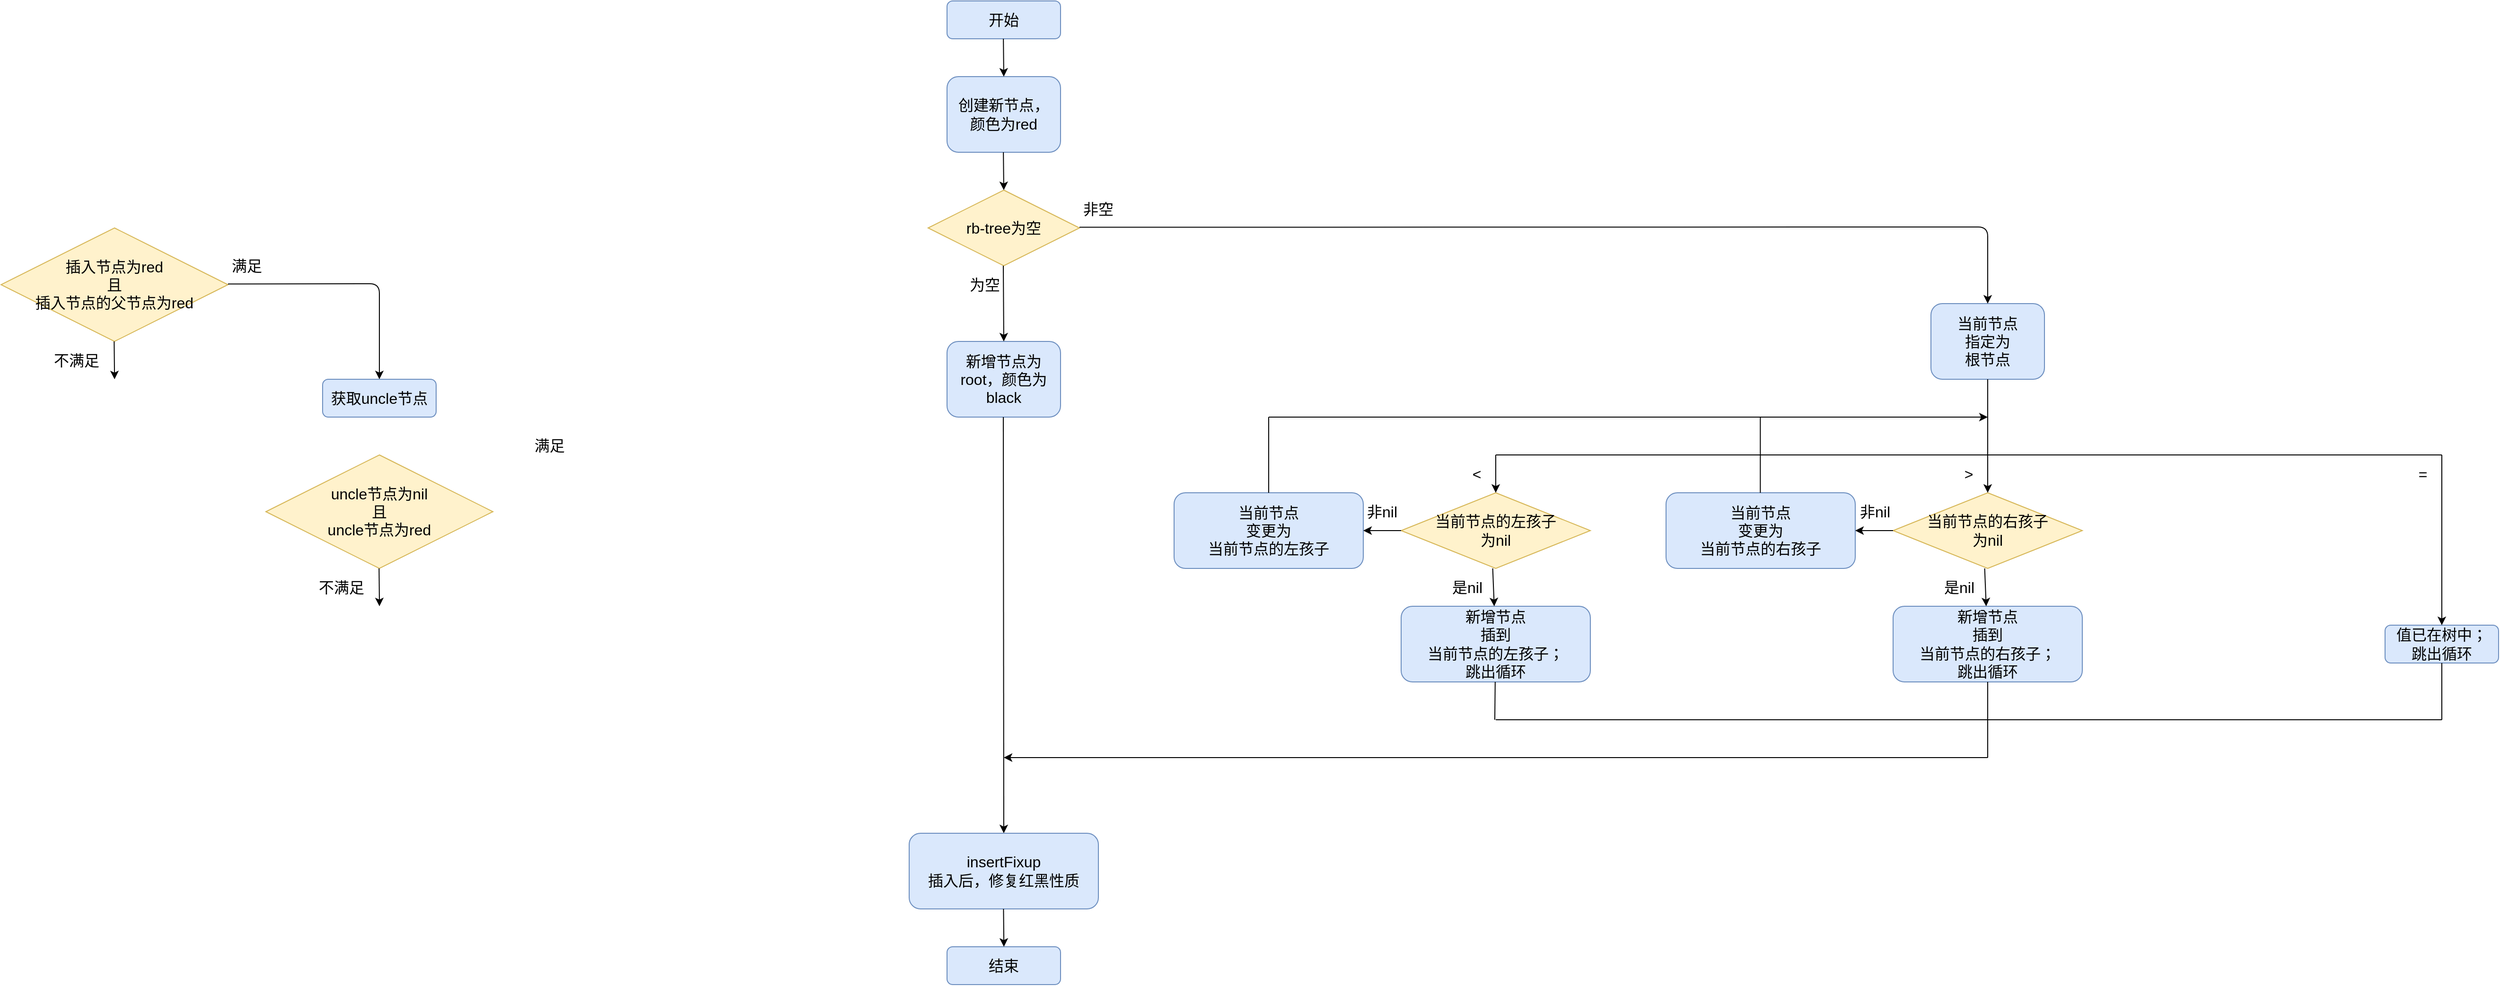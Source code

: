 <mxfile version="13.9.9" type="device"><diagram id="G1AAYBSZMbsLSA8X_izn" name="第 1 页"><mxGraphModel dx="2500" dy="967" grid="1" gridSize="10" guides="1" tooltips="1" connect="1" arrows="1" fold="1" page="1" pageScale="1" pageWidth="827" pageHeight="1169" math="0" shadow="0"><root><mxCell id="0"/><mxCell id="1" parent="0"/><mxCell id="yGH0gJDgeXrS2-3ixppu-1" value="&lt;font style=&quot;font-size: 16px&quot;&gt;开始&lt;/font&gt;" style="rounded=1;whiteSpace=wrap;html=1;fillColor=#dae8fc;strokeColor=#6c8ebf;" vertex="1" parent="1"><mxGeometry x="280" width="120" height="40" as="geometry"/></mxCell><mxCell id="yGH0gJDgeXrS2-3ixppu-2" value="&lt;font style=&quot;font-size: 16px&quot;&gt;结束&lt;/font&gt;" style="rounded=1;whiteSpace=wrap;html=1;fillColor=#dae8fc;strokeColor=#6c8ebf;" vertex="1" parent="1"><mxGeometry x="280" y="1000" width="120" height="40" as="geometry"/></mxCell><mxCell id="yGH0gJDgeXrS2-3ixppu-3" value="&lt;font style=&quot;font-size: 16px&quot;&gt;rb-tree为空&lt;/font&gt;" style="rhombus;whiteSpace=wrap;html=1;fillColor=#fff2cc;strokeColor=#d6b656;" vertex="1" parent="1"><mxGeometry x="260" y="200" width="160" height="80" as="geometry"/></mxCell><mxCell id="yGH0gJDgeXrS2-3ixppu-5" value="&lt;font style=&quot;font-size: 16px&quot;&gt;新增节点为root，颜色为black&lt;/font&gt;" style="rounded=1;whiteSpace=wrap;html=1;fillColor=#dae8fc;strokeColor=#6c8ebf;" vertex="1" parent="1"><mxGeometry x="280" y="360" width="120" height="80" as="geometry"/></mxCell><mxCell id="yGH0gJDgeXrS2-3ixppu-8" value="&lt;font style=&quot;font-size: 16px&quot;&gt;值已在树中；&lt;br&gt;跳出循环&lt;br&gt;&lt;/font&gt;" style="rounded=1;whiteSpace=wrap;html=1;fillColor=#dae8fc;strokeColor=#6c8ebf;" vertex="1" parent="1"><mxGeometry x="1800" y="660" width="120" height="40" as="geometry"/></mxCell><mxCell id="yGH0gJDgeXrS2-3ixppu-9" value="&lt;span style=&quot;font-size: 16px&quot;&gt;当前节点&lt;br&gt;指定为&lt;br&gt;根节点&lt;/span&gt;" style="rounded=1;whiteSpace=wrap;html=1;fillColor=#dae8fc;strokeColor=#6c8ebf;" vertex="1" parent="1"><mxGeometry x="1320" y="320" width="120" height="80" as="geometry"/></mxCell><mxCell id="yGH0gJDgeXrS2-3ixppu-10" value="&lt;font style=&quot;font-size: 16px&quot;&gt;当前节点的左孩子&lt;br&gt;为nil&lt;/font&gt;" style="rhombus;whiteSpace=wrap;html=1;fillColor=#fff2cc;strokeColor=#d6b656;" vertex="1" parent="1"><mxGeometry x="760" y="520" width="200" height="80" as="geometry"/></mxCell><mxCell id="yGH0gJDgeXrS2-3ixppu-11" value="&lt;font style=&quot;font-size: 16px&quot;&gt;新增节点&lt;br&gt;插到&lt;br&gt;当前节点的左孩子；&lt;br&gt;跳出循环&lt;br&gt;&lt;/font&gt;" style="rounded=1;whiteSpace=wrap;html=1;fillColor=#dae8fc;strokeColor=#6c8ebf;" vertex="1" parent="1"><mxGeometry x="760" y="640" width="200" height="80" as="geometry"/></mxCell><mxCell id="yGH0gJDgeXrS2-3ixppu-12" value="&lt;font style=&quot;font-size: 16px&quot;&gt;当前节点&lt;br&gt;变更为&lt;br&gt;当前节点的左孩子&lt;br&gt;&lt;/font&gt;" style="rounded=1;whiteSpace=wrap;html=1;fillColor=#dae8fc;strokeColor=#6c8ebf;" vertex="1" parent="1"><mxGeometry x="520" y="520" width="200" height="80" as="geometry"/></mxCell><mxCell id="yGH0gJDgeXrS2-3ixppu-13" value="" style="endArrow=classic;html=1;exitX=0.484;exitY=0.999;exitDx=0;exitDy=0;exitPerimeter=0;" edge="1" parent="1" source="yGH0gJDgeXrS2-3ixppu-10" target="yGH0gJDgeXrS2-3ixppu-11"><mxGeometry width="50" height="50" relative="1" as="geometry"><mxPoint x="750" y="660" as="sourcePoint"/><mxPoint x="800" y="610" as="targetPoint"/></mxGeometry></mxCell><mxCell id="yGH0gJDgeXrS2-3ixppu-14" value="" style="endArrow=classic;html=1;entryX=1;entryY=0.5;entryDx=0;entryDy=0;" edge="1" parent="1" source="yGH0gJDgeXrS2-3ixppu-10" target="yGH0gJDgeXrS2-3ixppu-12"><mxGeometry width="50" height="50" relative="1" as="geometry"><mxPoint x="866.8" y="609.92" as="sourcePoint"/><mxPoint x="868.402" y="650.0" as="targetPoint"/></mxGeometry></mxCell><mxCell id="yGH0gJDgeXrS2-3ixppu-15" value="&lt;font style=&quot;font-size: 16px&quot;&gt;当前节点的右孩子&lt;br&gt;为nil&lt;/font&gt;" style="rhombus;whiteSpace=wrap;html=1;fillColor=#fff2cc;strokeColor=#d6b656;" vertex="1" parent="1"><mxGeometry x="1280" y="520" width="200" height="80" as="geometry"/></mxCell><mxCell id="yGH0gJDgeXrS2-3ixppu-16" value="&lt;font style=&quot;font-size: 16px&quot;&gt;新增节点&lt;br&gt;插到&lt;br&gt;当前节点的右孩子；&lt;br&gt;跳出循环&lt;br&gt;&lt;/font&gt;" style="rounded=1;whiteSpace=wrap;html=1;fillColor=#dae8fc;strokeColor=#6c8ebf;" vertex="1" parent="1"><mxGeometry x="1280" y="640" width="200" height="80" as="geometry"/></mxCell><mxCell id="yGH0gJDgeXrS2-3ixppu-17" value="&lt;font style=&quot;font-size: 16px&quot;&gt;当前节点&lt;br&gt;变更为&lt;br&gt;当前节点的右孩子&lt;br&gt;&lt;/font&gt;" style="rounded=1;whiteSpace=wrap;html=1;fillColor=#dae8fc;strokeColor=#6c8ebf;" vertex="1" parent="1"><mxGeometry x="1040" y="520" width="200" height="80" as="geometry"/></mxCell><mxCell id="yGH0gJDgeXrS2-3ixppu-18" value="" style="endArrow=classic;html=1;exitX=0.484;exitY=0.999;exitDx=0;exitDy=0;exitPerimeter=0;" edge="1" parent="1" source="yGH0gJDgeXrS2-3ixppu-15" target="yGH0gJDgeXrS2-3ixppu-16"><mxGeometry width="50" height="50" relative="1" as="geometry"><mxPoint x="1270" y="660" as="sourcePoint"/><mxPoint x="1320" y="610" as="targetPoint"/></mxGeometry></mxCell><mxCell id="yGH0gJDgeXrS2-3ixppu-19" value="" style="endArrow=classic;html=1;entryX=1;entryY=0.5;entryDx=0;entryDy=0;" edge="1" parent="1" source="yGH0gJDgeXrS2-3ixppu-15" target="yGH0gJDgeXrS2-3ixppu-17"><mxGeometry width="50" height="50" relative="1" as="geometry"><mxPoint x="1386.8" y="609.92" as="sourcePoint"/><mxPoint x="1388.402" y="650.0" as="targetPoint"/></mxGeometry></mxCell><mxCell id="yGH0gJDgeXrS2-3ixppu-20" value="" style="endArrow=none;html=1;exitX=0.5;exitY=0;exitDx=0;exitDy=0;" edge="1" parent="1" source="yGH0gJDgeXrS2-3ixppu-12"><mxGeometry width="50" height="50" relative="1" as="geometry"><mxPoint x="1260" y="630" as="sourcePoint"/><mxPoint x="620" y="440" as="targetPoint"/></mxGeometry></mxCell><mxCell id="yGH0gJDgeXrS2-3ixppu-24" value="" style="endArrow=classic;html=1;" edge="1" parent="1" target="yGH0gJDgeXrS2-3ixppu-15"><mxGeometry width="50" height="50" relative="1" as="geometry"><mxPoint x="1380" y="480" as="sourcePoint"/><mxPoint x="1360" y="470" as="targetPoint"/></mxGeometry></mxCell><mxCell id="yGH0gJDgeXrS2-3ixppu-25" value="&lt;font style=&quot;font-size: 16px&quot;&gt;&amp;gt;&lt;/font&gt;" style="text;html=1;strokeColor=none;fillColor=none;align=center;verticalAlign=middle;whiteSpace=wrap;rounded=0;" vertex="1" parent="1"><mxGeometry x="1350" y="490" width="20" height="20" as="geometry"/></mxCell><mxCell id="yGH0gJDgeXrS2-3ixppu-29" value="" style="endArrow=classic;html=1;" edge="1" parent="1"><mxGeometry width="50" height="50" relative="1" as="geometry"><mxPoint x="860" y="480" as="sourcePoint"/><mxPoint x="860" y="520" as="targetPoint"/></mxGeometry></mxCell><mxCell id="yGH0gJDgeXrS2-3ixppu-30" value="&lt;font style=&quot;font-size: 16px&quot;&gt;&amp;lt;&lt;/font&gt;" style="text;html=1;strokeColor=none;fillColor=none;align=center;verticalAlign=middle;whiteSpace=wrap;rounded=0;" vertex="1" parent="1"><mxGeometry x="830" y="490" width="20" height="20" as="geometry"/></mxCell><mxCell id="yGH0gJDgeXrS2-3ixppu-31" value="" style="endArrow=classic;html=1;" edge="1" parent="1"><mxGeometry width="50" height="50" relative="1" as="geometry"><mxPoint x="1860" y="480" as="sourcePoint"/><mxPoint x="1860" y="660" as="targetPoint"/></mxGeometry></mxCell><mxCell id="yGH0gJDgeXrS2-3ixppu-32" value="&lt;font style=&quot;font-size: 16px&quot;&gt;=&lt;/font&gt;" style="text;html=1;strokeColor=none;fillColor=none;align=center;verticalAlign=middle;whiteSpace=wrap;rounded=0;" vertex="1" parent="1"><mxGeometry x="1830" y="490" width="20" height="20" as="geometry"/></mxCell><mxCell id="yGH0gJDgeXrS2-3ixppu-33" value="" style="endArrow=none;html=1;" edge="1" parent="1"><mxGeometry width="50" height="50" relative="1" as="geometry"><mxPoint x="860" y="480" as="sourcePoint"/><mxPoint x="1860" y="480" as="targetPoint"/></mxGeometry></mxCell><mxCell id="yGH0gJDgeXrS2-3ixppu-34" value="" style="endArrow=none;html=1;entryX=0.5;entryY=1;entryDx=0;entryDy=0;" edge="1" parent="1" target="yGH0gJDgeXrS2-3ixppu-9"><mxGeometry width="50" height="50" relative="1" as="geometry"><mxPoint x="1380" y="480" as="sourcePoint"/><mxPoint x="1300" y="460" as="targetPoint"/></mxGeometry></mxCell><mxCell id="yGH0gJDgeXrS2-3ixppu-35" value="" style="endArrow=none;html=1;exitX=0.5;exitY=0;exitDx=0;exitDy=0;" edge="1" parent="1"><mxGeometry width="50" height="50" relative="1" as="geometry"><mxPoint x="1139.66" y="520" as="sourcePoint"/><mxPoint x="1139.66" y="440.0" as="targetPoint"/></mxGeometry></mxCell><mxCell id="yGH0gJDgeXrS2-3ixppu-36" value="" style="endArrow=classic;html=1;" edge="1" parent="1"><mxGeometry width="50" height="50" relative="1" as="geometry"><mxPoint x="620" y="440" as="sourcePoint"/><mxPoint x="1380" y="440" as="targetPoint"/></mxGeometry></mxCell><mxCell id="yGH0gJDgeXrS2-3ixppu-37" value="&lt;font style=&quot;font-size: 16px&quot;&gt;创建新节点，&lt;br&gt;颜色为red&lt;br&gt;&lt;/font&gt;" style="rounded=1;whiteSpace=wrap;html=1;fillColor=#dae8fc;strokeColor=#6c8ebf;" vertex="1" parent="1"><mxGeometry x="280" y="80" width="120" height="80" as="geometry"/></mxCell><mxCell id="yGH0gJDgeXrS2-3ixppu-38" value="" style="endArrow=classic;html=1;entryX=0.5;entryY=0;entryDx=0;entryDy=0;" edge="1" parent="1" target="yGH0gJDgeXrS2-3ixppu-5"><mxGeometry width="50" height="50" relative="1" as="geometry"><mxPoint x="339.5" y="280" as="sourcePoint"/><mxPoint x="339.5" y="320" as="targetPoint"/></mxGeometry></mxCell><mxCell id="yGH0gJDgeXrS2-3ixppu-39" value="" style="endArrow=classic;html=1;entryX=0.5;entryY=0;entryDx=0;entryDy=0;" edge="1" parent="1" target="yGH0gJDgeXrS2-3ixppu-9"><mxGeometry width="50" height="50" relative="1" as="geometry"><mxPoint x="420" y="239.29" as="sourcePoint"/><mxPoint x="1380" y="239" as="targetPoint"/><Array as="points"><mxPoint x="1380" y="239"/></Array></mxGeometry></mxCell><mxCell id="yGH0gJDgeXrS2-3ixppu-40" value="&lt;font style=&quot;font-size: 16px&quot;&gt;为空&lt;/font&gt;" style="text;html=1;strokeColor=none;fillColor=none;align=center;verticalAlign=middle;whiteSpace=wrap;rounded=0;" vertex="1" parent="1"><mxGeometry x="300" y="280" width="40" height="40" as="geometry"/></mxCell><mxCell id="yGH0gJDgeXrS2-3ixppu-41" value="&lt;font style=&quot;font-size: 16px&quot;&gt;非空&lt;/font&gt;" style="text;html=1;strokeColor=none;fillColor=none;align=center;verticalAlign=middle;whiteSpace=wrap;rounded=0;" vertex="1" parent="1"><mxGeometry x="420" y="200" width="40" height="40" as="geometry"/></mxCell><mxCell id="yGH0gJDgeXrS2-3ixppu-42" value="" style="endArrow=none;html=1;" edge="1" parent="1"><mxGeometry width="50" height="50" relative="1" as="geometry"><mxPoint x="859" y="760" as="sourcePoint"/><mxPoint x="859.41" y="720" as="targetPoint"/></mxGeometry></mxCell><mxCell id="yGH0gJDgeXrS2-3ixppu-43" value="" style="endArrow=none;html=1;" edge="1" parent="1"><mxGeometry width="50" height="50" relative="1" as="geometry"><mxPoint x="1380" y="800" as="sourcePoint"/><mxPoint x="1379.99" y="720" as="targetPoint"/></mxGeometry></mxCell><mxCell id="yGH0gJDgeXrS2-3ixppu-44" value="" style="endArrow=none;html=1;" edge="1" parent="1"><mxGeometry width="50" height="50" relative="1" as="geometry"><mxPoint x="1860" y="760" as="sourcePoint"/><mxPoint x="1859.99" y="700" as="targetPoint"/></mxGeometry></mxCell><mxCell id="yGH0gJDgeXrS2-3ixppu-45" value="" style="endArrow=none;html=1;" edge="1" parent="1"><mxGeometry width="50" height="50" relative="1" as="geometry"><mxPoint x="860.0" y="760" as="sourcePoint"/><mxPoint x="1860.0" y="760" as="targetPoint"/></mxGeometry></mxCell><mxCell id="yGH0gJDgeXrS2-3ixppu-46" value="" style="endArrow=classic;html=1;" edge="1" parent="1"><mxGeometry width="50" height="50" relative="1" as="geometry"><mxPoint x="1380" y="800" as="sourcePoint"/><mxPoint x="340" y="800" as="targetPoint"/></mxGeometry></mxCell><mxCell id="yGH0gJDgeXrS2-3ixppu-47" value="" style="endArrow=classic;html=1;" edge="1" parent="1"><mxGeometry width="50" height="50" relative="1" as="geometry"><mxPoint x="339.5" y="440" as="sourcePoint"/><mxPoint x="340" y="880" as="targetPoint"/></mxGeometry></mxCell><mxCell id="yGH0gJDgeXrS2-3ixppu-48" value="&lt;font style=&quot;font-size: 16px&quot;&gt;insertFixup&lt;br&gt;插入后，修复红黑性质&lt;br&gt;&lt;/font&gt;" style="rounded=1;whiteSpace=wrap;html=1;fillColor=#dae8fc;strokeColor=#6c8ebf;" vertex="1" parent="1"><mxGeometry x="240" y="880" width="200" height="80" as="geometry"/></mxCell><mxCell id="yGH0gJDgeXrS2-3ixppu-49" value="" style="endArrow=classic;html=1;" edge="1" parent="1"><mxGeometry width="50" height="50" relative="1" as="geometry"><mxPoint x="339.58" y="160" as="sourcePoint"/><mxPoint x="340" y="200" as="targetPoint"/></mxGeometry></mxCell><mxCell id="yGH0gJDgeXrS2-3ixppu-50" value="" style="endArrow=classic;html=1;" edge="1" parent="1"><mxGeometry width="50" height="50" relative="1" as="geometry"><mxPoint x="339.58" y="40" as="sourcePoint"/><mxPoint x="340" y="80" as="targetPoint"/></mxGeometry></mxCell><mxCell id="yGH0gJDgeXrS2-3ixppu-51" value="" style="endArrow=classic;html=1;" edge="1" parent="1"><mxGeometry width="50" height="50" relative="1" as="geometry"><mxPoint x="339.71" y="960" as="sourcePoint"/><mxPoint x="340.13" y="1000" as="targetPoint"/></mxGeometry></mxCell><mxCell id="yGH0gJDgeXrS2-3ixppu-52" value="&lt;span style=&quot;font-size: 16px&quot;&gt;是nil&lt;/span&gt;" style="text;html=1;strokeColor=none;fillColor=none;align=center;verticalAlign=middle;whiteSpace=wrap;rounded=0;" vertex="1" parent="1"><mxGeometry x="810" y="600" width="40" height="40" as="geometry"/></mxCell><mxCell id="yGH0gJDgeXrS2-3ixppu-53" value="&lt;span style=&quot;font-size: 16px&quot;&gt;非nil&lt;/span&gt;" style="text;html=1;strokeColor=none;fillColor=none;align=center;verticalAlign=middle;whiteSpace=wrap;rounded=0;" vertex="1" parent="1"><mxGeometry x="720" y="520" width="40" height="40" as="geometry"/></mxCell><mxCell id="yGH0gJDgeXrS2-3ixppu-54" value="&lt;span style=&quot;font-size: 16px&quot;&gt;是nil&lt;/span&gt;" style="text;html=1;strokeColor=none;fillColor=none;align=center;verticalAlign=middle;whiteSpace=wrap;rounded=0;" vertex="1" parent="1"><mxGeometry x="1330" y="600" width="40" height="40" as="geometry"/></mxCell><mxCell id="yGH0gJDgeXrS2-3ixppu-55" value="&lt;span style=&quot;font-size: 16px&quot;&gt;非nil&lt;/span&gt;" style="text;html=1;strokeColor=none;fillColor=none;align=center;verticalAlign=middle;whiteSpace=wrap;rounded=0;" vertex="1" parent="1"><mxGeometry x="1241" y="520" width="40" height="40" as="geometry"/></mxCell><mxCell id="yGH0gJDgeXrS2-3ixppu-56" value="&lt;font style=&quot;font-size: 16px&quot;&gt;插入节点为red&lt;br&gt;且&lt;br&gt;插入节点的父节点为red&lt;br&gt;&lt;/font&gt;" style="rhombus;whiteSpace=wrap;html=1;fillColor=#fff2cc;strokeColor=#d6b656;" vertex="1" parent="1"><mxGeometry x="-720" y="240" width="240" height="120" as="geometry"/></mxCell><mxCell id="yGH0gJDgeXrS2-3ixppu-57" value="&lt;font style=&quot;font-size: 16px&quot;&gt;不满足&lt;/font&gt;" style="text;html=1;strokeColor=none;fillColor=none;align=center;verticalAlign=middle;whiteSpace=wrap;rounded=0;" vertex="1" parent="1"><mxGeometry x="-680" y="360" width="80" height="40" as="geometry"/></mxCell><mxCell id="yGH0gJDgeXrS2-3ixppu-58" value="&lt;font style=&quot;font-size: 16px&quot;&gt;满足&lt;br&gt;&lt;/font&gt;" style="text;html=1;strokeColor=none;fillColor=none;align=center;verticalAlign=middle;whiteSpace=wrap;rounded=0;" vertex="1" parent="1"><mxGeometry x="-480" y="260" width="40" height="40" as="geometry"/></mxCell><mxCell id="yGH0gJDgeXrS2-3ixppu-60" value="" style="endArrow=classic;html=1;" edge="1" parent="1"><mxGeometry width="50" height="50" relative="1" as="geometry"><mxPoint x="-600.34" y="360.0" as="sourcePoint"/><mxPoint x="-599.92" y="400.0" as="targetPoint"/></mxGeometry></mxCell><mxCell id="yGH0gJDgeXrS2-3ixppu-64" value="&lt;font style=&quot;font-size: 16px&quot;&gt;uncle节点为nil&lt;br&gt;且&lt;br&gt;uncle节点为red&lt;br&gt;&lt;/font&gt;" style="rhombus;whiteSpace=wrap;html=1;fillColor=#fff2cc;strokeColor=#d6b656;" vertex="1" parent="1"><mxGeometry x="-440" y="480" width="240" height="120" as="geometry"/></mxCell><mxCell id="yGH0gJDgeXrS2-3ixppu-65" value="&lt;font style=&quot;font-size: 16px&quot;&gt;不满足&lt;/font&gt;" style="text;html=1;strokeColor=none;fillColor=none;align=center;verticalAlign=middle;whiteSpace=wrap;rounded=0;" vertex="1" parent="1"><mxGeometry x="-400" y="600" width="80" height="40" as="geometry"/></mxCell><mxCell id="yGH0gJDgeXrS2-3ixppu-66" value="&lt;font style=&quot;font-size: 16px&quot;&gt;满足&lt;br&gt;&lt;/font&gt;" style="text;html=1;strokeColor=none;fillColor=none;align=center;verticalAlign=middle;whiteSpace=wrap;rounded=0;" vertex="1" parent="1"><mxGeometry x="-160" y="450" width="40" height="40" as="geometry"/></mxCell><mxCell id="yGH0gJDgeXrS2-3ixppu-67" value="" style="endArrow=classic;html=1;" edge="1" parent="1"><mxGeometry width="50" height="50" relative="1" as="geometry"><mxPoint x="-320.34" y="600" as="sourcePoint"/><mxPoint x="-319.92" y="640" as="targetPoint"/></mxGeometry></mxCell><mxCell id="yGH0gJDgeXrS2-3ixppu-69" value="" style="endArrow=classic;html=1;" edge="1" parent="1"><mxGeometry width="50" height="50" relative="1" as="geometry"><mxPoint x="-480" y="299.29" as="sourcePoint"/><mxPoint x="-320" y="400" as="targetPoint"/><Array as="points"><mxPoint x="-320" y="299"/></Array></mxGeometry></mxCell><mxCell id="yGH0gJDgeXrS2-3ixppu-70" value="&lt;font style=&quot;font-size: 16px&quot;&gt;获取uncle节点&lt;/font&gt;" style="rounded=1;whiteSpace=wrap;html=1;fillColor=#dae8fc;strokeColor=#6c8ebf;" vertex="1" parent="1"><mxGeometry x="-380" y="400" width="120" height="40" as="geometry"/></mxCell></root></mxGraphModel></diagram></mxfile>